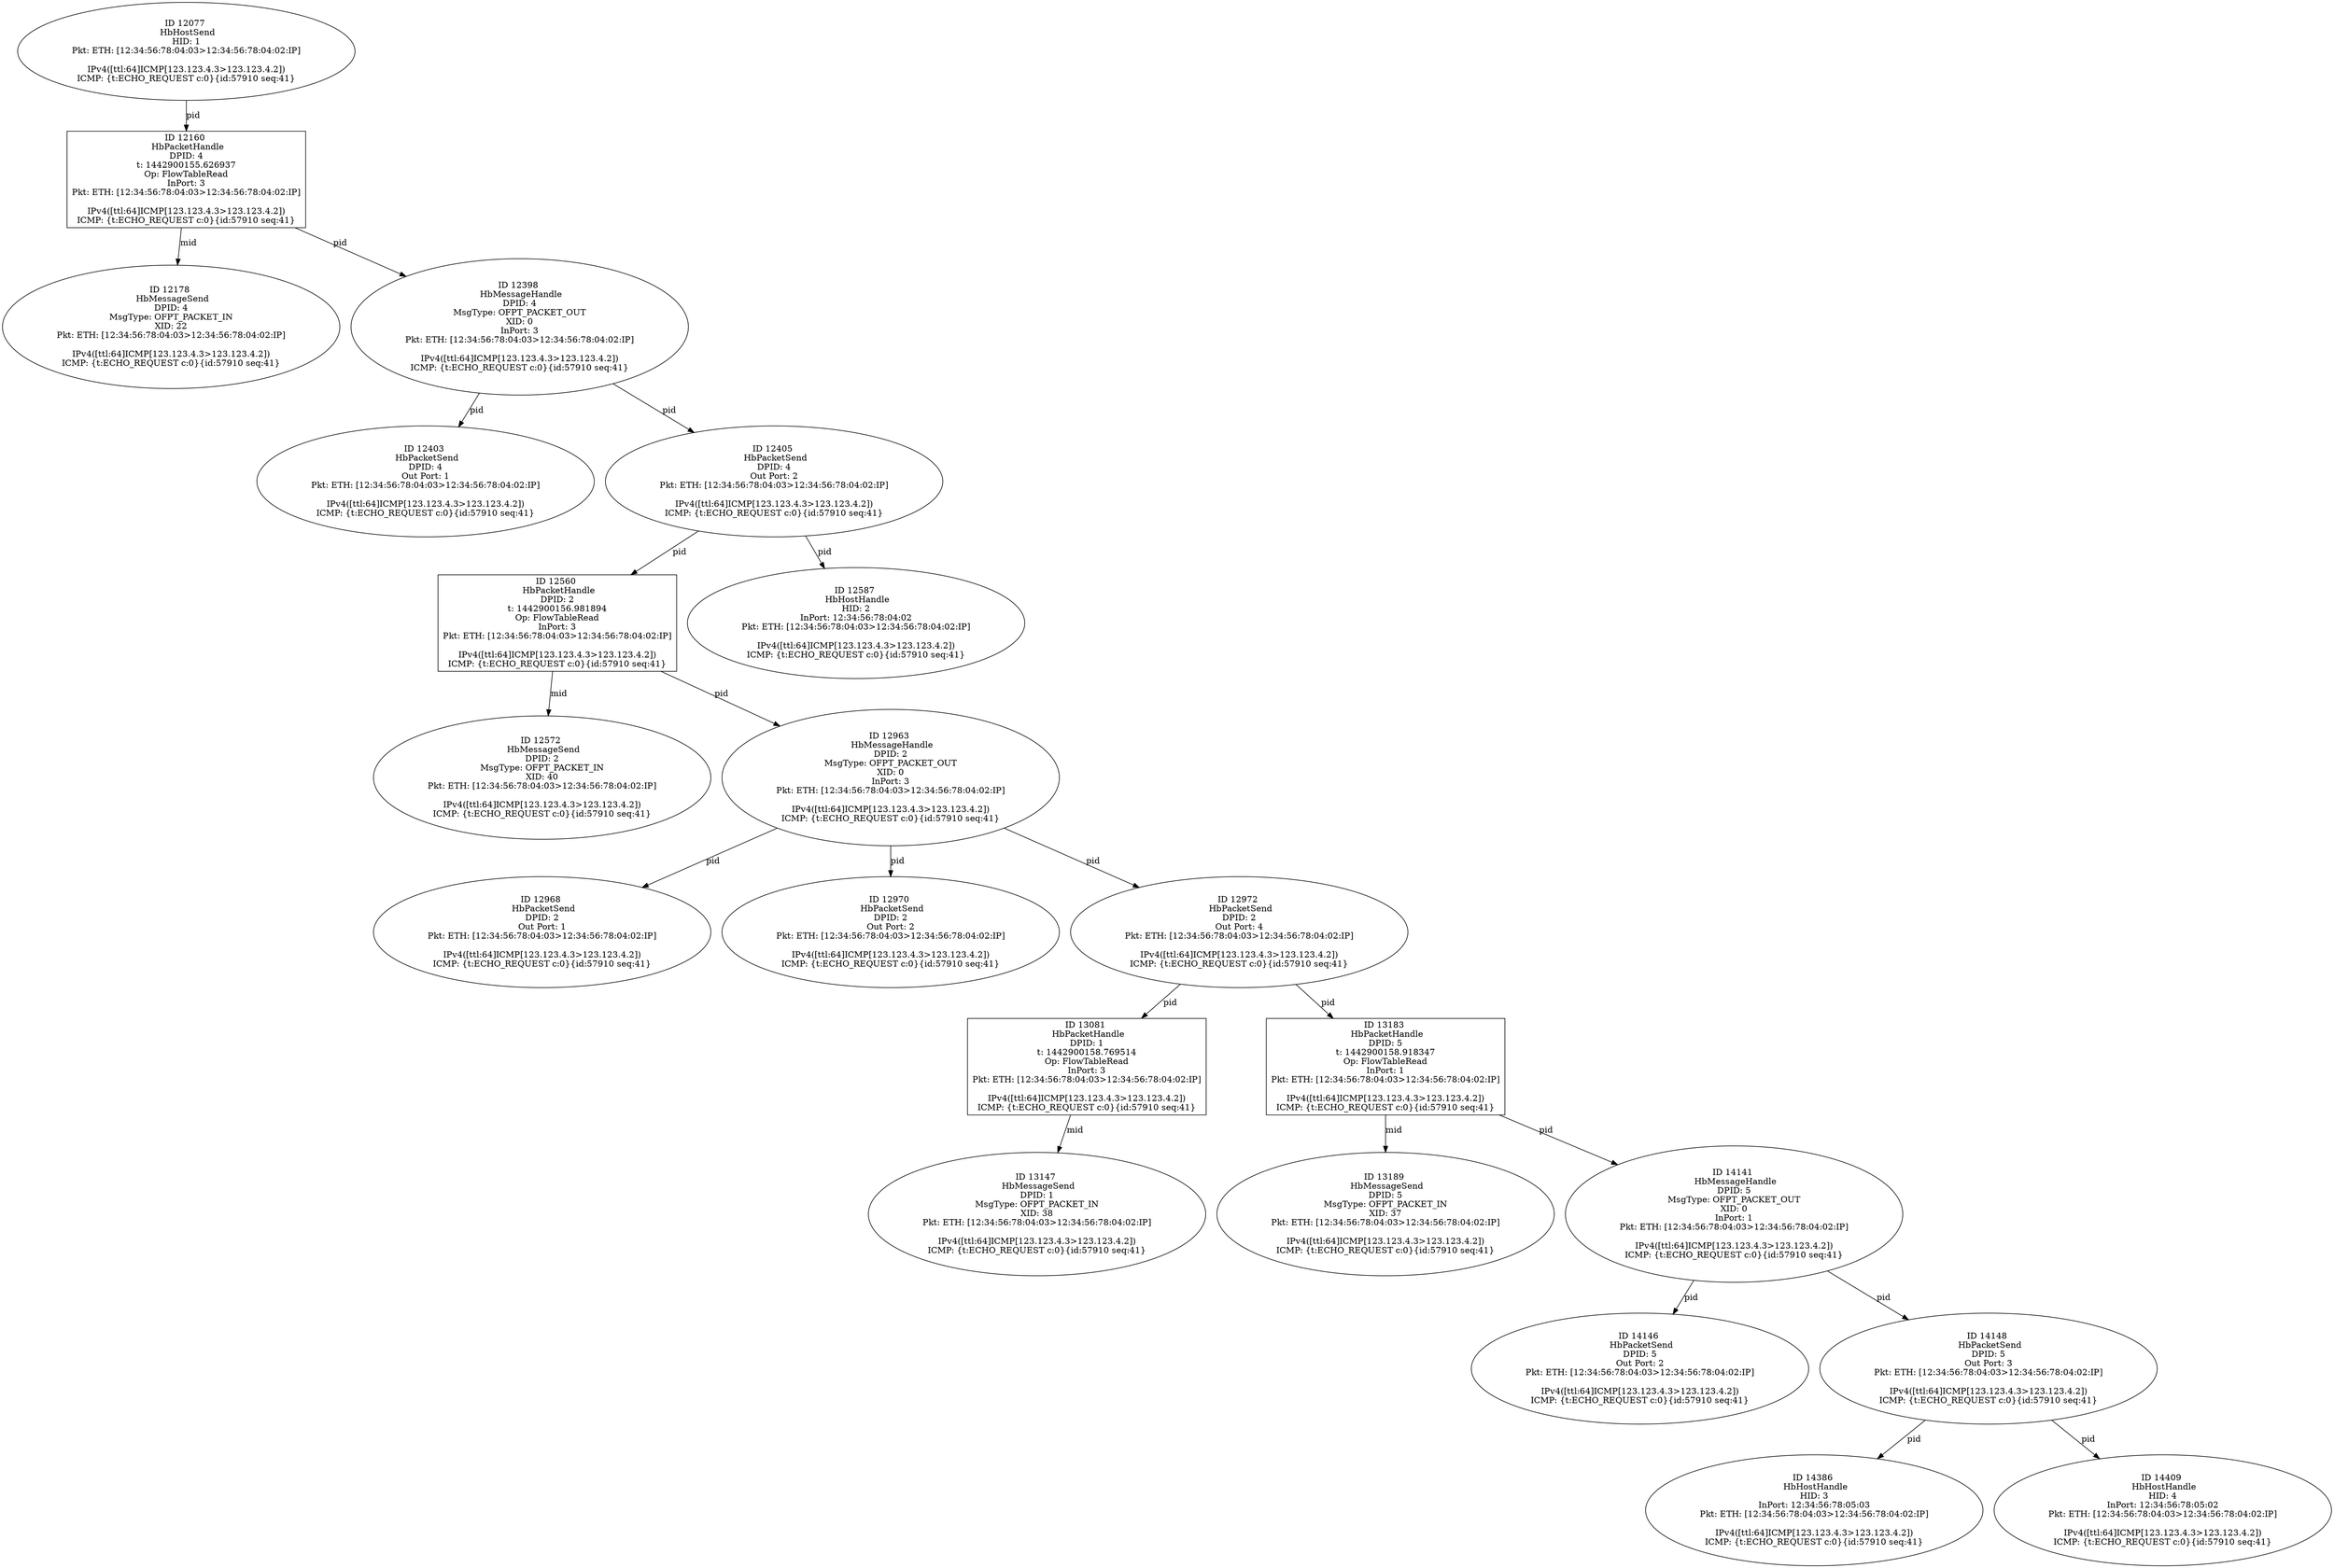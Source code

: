 strict digraph G {
12160 [shape=box, event=<hb_events.HbPacketHandle object at 0x10a7b9f10>, label="ID 12160 
 HbPacketHandle
DPID: 4
t: 1442900155.626937
Op: FlowTableRead
InPort: 3
Pkt: ETH: [12:34:56:78:04:03>12:34:56:78:04:02:IP]

IPv4([ttl:64]ICMP[123.123.4.3>123.123.4.2])
ICMP: {t:ECHO_REQUEST c:0}{id:57910 seq:41}"];
13189 [shape=oval, event=<hb_events.HbMessageSend object at 0x10ad75090>, label="ID 13189 
 HbMessageSend
DPID: 5
MsgType: OFPT_PACKET_IN
XID: 37
Pkt: ETH: [12:34:56:78:04:03>12:34:56:78:04:02:IP]

IPv4([ttl:64]ICMP[123.123.4.3>123.123.4.2])
ICMP: {t:ECHO_REQUEST c:0}{id:57910 seq:41}"];
12560 [shape=box, event=<hb_events.HbPacketHandle object at 0x10aa4ead0>, label="ID 12560 
 HbPacketHandle
DPID: 2
t: 1442900156.981894
Op: FlowTableRead
InPort: 3
Pkt: ETH: [12:34:56:78:04:03>12:34:56:78:04:02:IP]

IPv4([ttl:64]ICMP[123.123.4.3>123.123.4.2])
ICMP: {t:ECHO_REQUEST c:0}{id:57910 seq:41}"];
12178 [shape=oval, event=<hb_events.HbMessageSend object at 0x10a7c1710>, label="ID 12178 
 HbMessageSend
DPID: 4
MsgType: OFPT_PACKET_IN
XID: 22
Pkt: ETH: [12:34:56:78:04:03>12:34:56:78:04:02:IP]

IPv4([ttl:64]ICMP[123.123.4.3>123.123.4.2])
ICMP: {t:ECHO_REQUEST c:0}{id:57910 seq:41}"];
13081 [shape=box, event=<hb_events.HbPacketHandle object at 0x10acd1250>, label="ID 13081 
 HbPacketHandle
DPID: 1
t: 1442900158.769514
Op: FlowTableRead
InPort: 3
Pkt: ETH: [12:34:56:78:04:03>12:34:56:78:04:02:IP]

IPv4([ttl:64]ICMP[123.123.4.3>123.123.4.2])
ICMP: {t:ECHO_REQUEST c:0}{id:57910 seq:41}"];
12572 [shape=oval, event=<hb_events.HbMessageSend object at 0x10aa558d0>, label="ID 12572 
 HbMessageSend
DPID: 2
MsgType: OFPT_PACKET_IN
XID: 40
Pkt: ETH: [12:34:56:78:04:03>12:34:56:78:04:02:IP]

IPv4([ttl:64]ICMP[123.123.4.3>123.123.4.2])
ICMP: {t:ECHO_REQUEST c:0}{id:57910 seq:41}"];
12963 [shape=oval, event=<hb_events.HbMessageHandle object at 0x10ac634d0>, label="ID 12963 
 HbMessageHandle
DPID: 2
MsgType: OFPT_PACKET_OUT
XID: 0
InPort: 3
Pkt: ETH: [12:34:56:78:04:03>12:34:56:78:04:02:IP]

IPv4([ttl:64]ICMP[123.123.4.3>123.123.4.2])
ICMP: {t:ECHO_REQUEST c:0}{id:57910 seq:41}"];
12968 [shape=oval, event=<hb_events.HbPacketSend object at 0x10ac7ce90>, label="ID 12968 
 HbPacketSend
DPID: 2
Out Port: 1
Pkt: ETH: [12:34:56:78:04:03>12:34:56:78:04:02:IP]

IPv4([ttl:64]ICMP[123.123.4.3>123.123.4.2])
ICMP: {t:ECHO_REQUEST c:0}{id:57910 seq:41}"];
12970 [shape=oval, event=<hb_events.HbPacketSend object at 0x10ac5cd90>, label="ID 12970 
 HbPacketSend
DPID: 2
Out Port: 2
Pkt: ETH: [12:34:56:78:04:03>12:34:56:78:04:02:IP]

IPv4([ttl:64]ICMP[123.123.4.3>123.123.4.2])
ICMP: {t:ECHO_REQUEST c:0}{id:57910 seq:41}"];
12587 [shape=oval, event=<hb_events.HbHostHandle object at 0x10aa6e490>, label="ID 12587 
 HbHostHandle
HID: 2
InPort: 12:34:56:78:04:02
Pkt: ETH: [12:34:56:78:04:03>12:34:56:78:04:02:IP]

IPv4([ttl:64]ICMP[123.123.4.3>123.123.4.2])
ICMP: {t:ECHO_REQUEST c:0}{id:57910 seq:41}"];
12972 [shape=oval, event=<hb_events.HbPacketSend object at 0x10ac83150>, label="ID 12972 
 HbPacketSend
DPID: 2
Out Port: 4
Pkt: ETH: [12:34:56:78:04:03>12:34:56:78:04:02:IP]

IPv4([ttl:64]ICMP[123.123.4.3>123.123.4.2])
ICMP: {t:ECHO_REQUEST c:0}{id:57910 seq:41}"];
12077 [shape=oval, event=<hb_events.HbHostSend object at 0x10a765790>, label="ID 12077 
 HbHostSend
HID: 1
Pkt: ETH: [12:34:56:78:04:03>12:34:56:78:04:02:IP]

IPv4([ttl:64]ICMP[123.123.4.3>123.123.4.2])
ICMP: {t:ECHO_REQUEST c:0}{id:57910 seq:41}"];
14386 [shape=oval, event=<hb_events.HbHostHandle object at 0x10b07cb50>, label="ID 14386 
 HbHostHandle
HID: 3
InPort: 12:34:56:78:05:03
Pkt: ETH: [12:34:56:78:04:03>12:34:56:78:04:02:IP]

IPv4([ttl:64]ICMP[123.123.4.3>123.123.4.2])
ICMP: {t:ECHO_REQUEST c:0}{id:57910 seq:41}"];
14141 [shape=oval, event=<hb_events.HbMessageHandle object at 0x10b008650>, label="ID 14141 
 HbMessageHandle
DPID: 5
MsgType: OFPT_PACKET_OUT
XID: 0
InPort: 1
Pkt: ETH: [12:34:56:78:04:03>12:34:56:78:04:02:IP]

IPv4([ttl:64]ICMP[123.123.4.3>123.123.4.2])
ICMP: {t:ECHO_REQUEST c:0}{id:57910 seq:41}"];
14146 [shape=oval, event=<hb_events.HbPacketSend object at 0x10b008b50>, label="ID 14146 
 HbPacketSend
DPID: 5
Out Port: 2
Pkt: ETH: [12:34:56:78:04:03>12:34:56:78:04:02:IP]

IPv4([ttl:64]ICMP[123.123.4.3>123.123.4.2])
ICMP: {t:ECHO_REQUEST c:0}{id:57910 seq:41}"];
14148 [shape=oval, event=<hb_events.HbPacketSend object at 0x10b008d90>, label="ID 14148 
 HbPacketSend
DPID: 5
Out Port: 3
Pkt: ETH: [12:34:56:78:04:03>12:34:56:78:04:02:IP]

IPv4([ttl:64]ICMP[123.123.4.3>123.123.4.2])
ICMP: {t:ECHO_REQUEST c:0}{id:57910 seq:41}"];
14409 [shape=oval, event=<hb_events.HbHostHandle object at 0x10b081f10>, label="ID 14409 
 HbHostHandle
HID: 4
InPort: 12:34:56:78:05:02
Pkt: ETH: [12:34:56:78:04:03>12:34:56:78:04:02:IP]

IPv4([ttl:64]ICMP[123.123.4.3>123.123.4.2])
ICMP: {t:ECHO_REQUEST c:0}{id:57910 seq:41}"];
13147 [shape=oval, event=<hb_events.HbMessageSend object at 0x10acc5190>, label="ID 13147 
 HbMessageSend
DPID: 1
MsgType: OFPT_PACKET_IN
XID: 38
Pkt: ETH: [12:34:56:78:04:03>12:34:56:78:04:02:IP]

IPv4([ttl:64]ICMP[123.123.4.3>123.123.4.2])
ICMP: {t:ECHO_REQUEST c:0}{id:57910 seq:41}"];
12398 [shape=oval, event=<hb_events.HbMessageHandle object at 0x10a90f7d0>, label="ID 12398 
 HbMessageHandle
DPID: 4
MsgType: OFPT_PACKET_OUT
XID: 0
InPort: 3
Pkt: ETH: [12:34:56:78:04:03>12:34:56:78:04:02:IP]

IPv4([ttl:64]ICMP[123.123.4.3>123.123.4.2])
ICMP: {t:ECHO_REQUEST c:0}{id:57910 seq:41}"];
12403 [shape=oval, event=<hb_events.HbPacketSend object at 0x10a924ed0>, label="ID 12403 
 HbPacketSend
DPID: 4
Out Port: 1
Pkt: ETH: [12:34:56:78:04:03>12:34:56:78:04:02:IP]

IPv4([ttl:64]ICMP[123.123.4.3>123.123.4.2])
ICMP: {t:ECHO_REQUEST c:0}{id:57910 seq:41}"];
12405 [shape=oval, event=<hb_events.HbPacketSend object at 0x10a924d90>, label="ID 12405 
 HbPacketSend
DPID: 4
Out Port: 2
Pkt: ETH: [12:34:56:78:04:03>12:34:56:78:04:02:IP]

IPv4([ttl:64]ICMP[123.123.4.3>123.123.4.2])
ICMP: {t:ECHO_REQUEST c:0}{id:57910 seq:41}"];
13183 [shape=box, event=<hb_events.HbPacketHandle object at 0x10ad53ad0>, label="ID 13183 
 HbPacketHandle
DPID: 5
t: 1442900158.918347
Op: FlowTableRead
InPort: 1
Pkt: ETH: [12:34:56:78:04:03>12:34:56:78:04:02:IP]

IPv4([ttl:64]ICMP[123.123.4.3>123.123.4.2])
ICMP: {t:ECHO_REQUEST c:0}{id:57910 seq:41}"];
12160 -> 12178  [rel=mid, label=mid];
12160 -> 12398  [rel=pid, label=pid];
12560 -> 12963  [rel=pid, label=pid];
12560 -> 12572  [rel=mid, label=mid];
13081 -> 13147  [rel=mid, label=mid];
12963 -> 12968  [rel=pid, label=pid];
12963 -> 12970  [rel=pid, label=pid];
12963 -> 12972  [rel=pid, label=pid];
12972 -> 13081  [rel=pid, label=pid];
12972 -> 13183  [rel=pid, label=pid];
12077 -> 12160  [rel=pid, label=pid];
14141 -> 14146  [rel=pid, label=pid];
14141 -> 14148  [rel=pid, label=pid];
14148 -> 14409  [rel=pid, label=pid];
14148 -> 14386  [rel=pid, label=pid];
12398 -> 12403  [rel=pid, label=pid];
12398 -> 12405  [rel=pid, label=pid];
12405 -> 12560  [rel=pid, label=pid];
12405 -> 12587  [rel=pid, label=pid];
13183 -> 13189  [rel=mid, label=mid];
13183 -> 14141  [rel=pid, label=pid];
}
